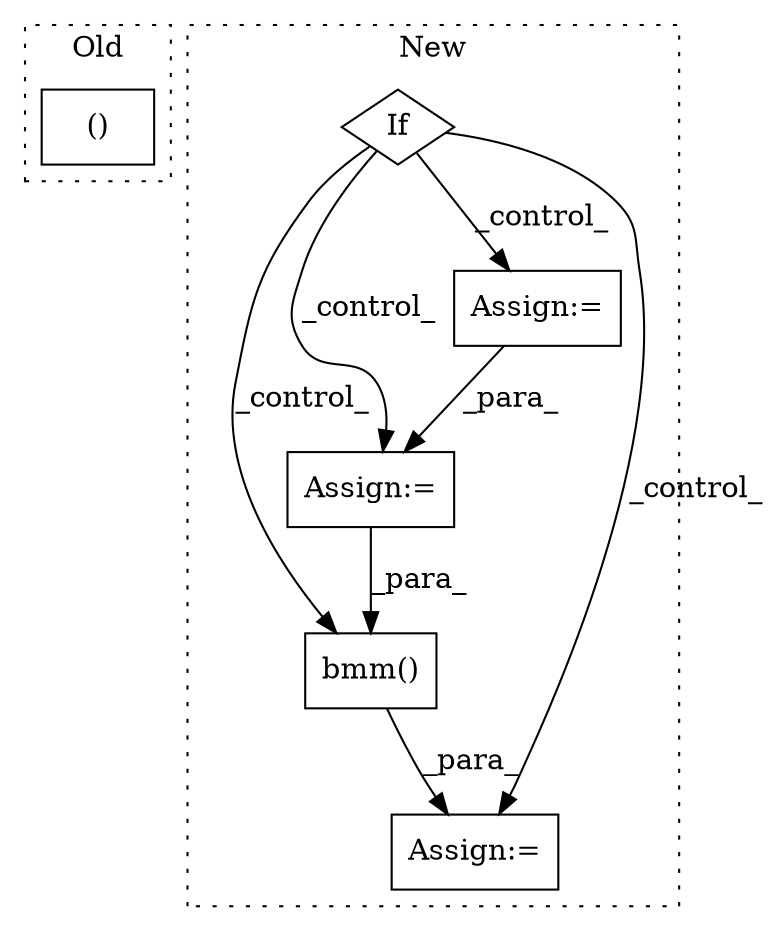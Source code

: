 digraph G {
subgraph cluster0 {
1 [label="()" a="54" s="6328" l="11" shape="box"];
label = "Old";
style="dotted";
}
subgraph cluster1 {
2 [label="bmm()" a="75" s="7500,7541" l="10,1" shape="box"];
3 [label="Assign:=" a="68" s="7277" l="3" shape="box"];
4 [label="Assign:=" a="68" s="7186" l="3" shape="box"];
5 [label="Assign:=" a="68" s="7497" l="3" shape="box"];
6 [label="If" a="96" s="7110,7130" l="3,46" shape="diamond"];
label = "New";
style="dotted";
}
2 -> 5 [label="_para_"];
3 -> 2 [label="_para_"];
4 -> 3 [label="_para_"];
6 -> 3 [label="_control_"];
6 -> 4 [label="_control_"];
6 -> 5 [label="_control_"];
6 -> 2 [label="_control_"];
}
